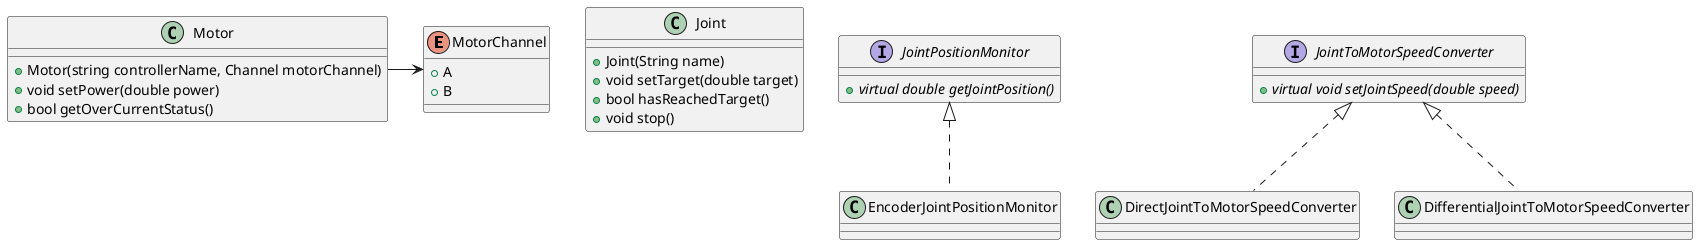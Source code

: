 @startuml Structure
enum MotorChannel{
    + A
    + B
}
class Motor{
    + Motor(string controllerName, Channel motorChannel)
    + void setPower(double power)
    + bool getOverCurrentStatus()
}

Motor -> MotorChannel

class Joint{
    + Joint(String name)
    + void setTarget(double target)
    + bool hasReachedTarget()
    + void stop()  
}

interface JointPositionMonitor{
    + {abstract} virtual double getJointPosition()
}

class EncoderJointPositionMonitor implements JointPositionMonitor{

}

interface JointToMotorSpeedConverter{
    + {abstract} virtual void setJointSpeed(double speed)
}

class DirectJointToMotorSpeedConverter implements JointToMotorSpeedConverter{

}

class DifferentialJointToMotorSpeedConverter implements JointToMotorSpeedConverter{

}

@enduml

@startuml seq
    participant ROS
    MoveIt -> ActionServer : Sends a motion path
    loop For each waypoint in the motion
        loop For each joint in the arm
            ActionServer -> Joint : Set the next setpoint per joint
            Joint -> Joint : Start the execution loop
        end
        loop While some joint has not reached its setpoint
            note over ActionServer : Wait
            ROS -> Joint : Kicks off Timer Event
            activate Joint
            Joint -> "PID Loop" : Feed the setpoint
            Joint -> JointPositionMonitor : Ask for the joint position
            activate JointPositionMonitor
            JointPositionMonitor -> Joint : Sends back joint position
            deactivate JointPositionMonitor
            Joint -> "PID Loop" : Feed the feedback
            deactivate Joint

            "PID Loop" -> Joint : New output available
            activate Joint
            Joint -> JointToMotorSpeedConverter : Dispatch new speed
            activate JointToMotorSpeedConverter
            JointToMotorSpeedConverter -> JointToMotorSpeedConverter : Determine hardware speeds
            JointToMotorSpeedConverter -> "Motor(s)" : Dispatch hardware speeds
            deactivate JointToMotorSpeedConverter
            deactivate Joint
        end
    end
    
@enduml
